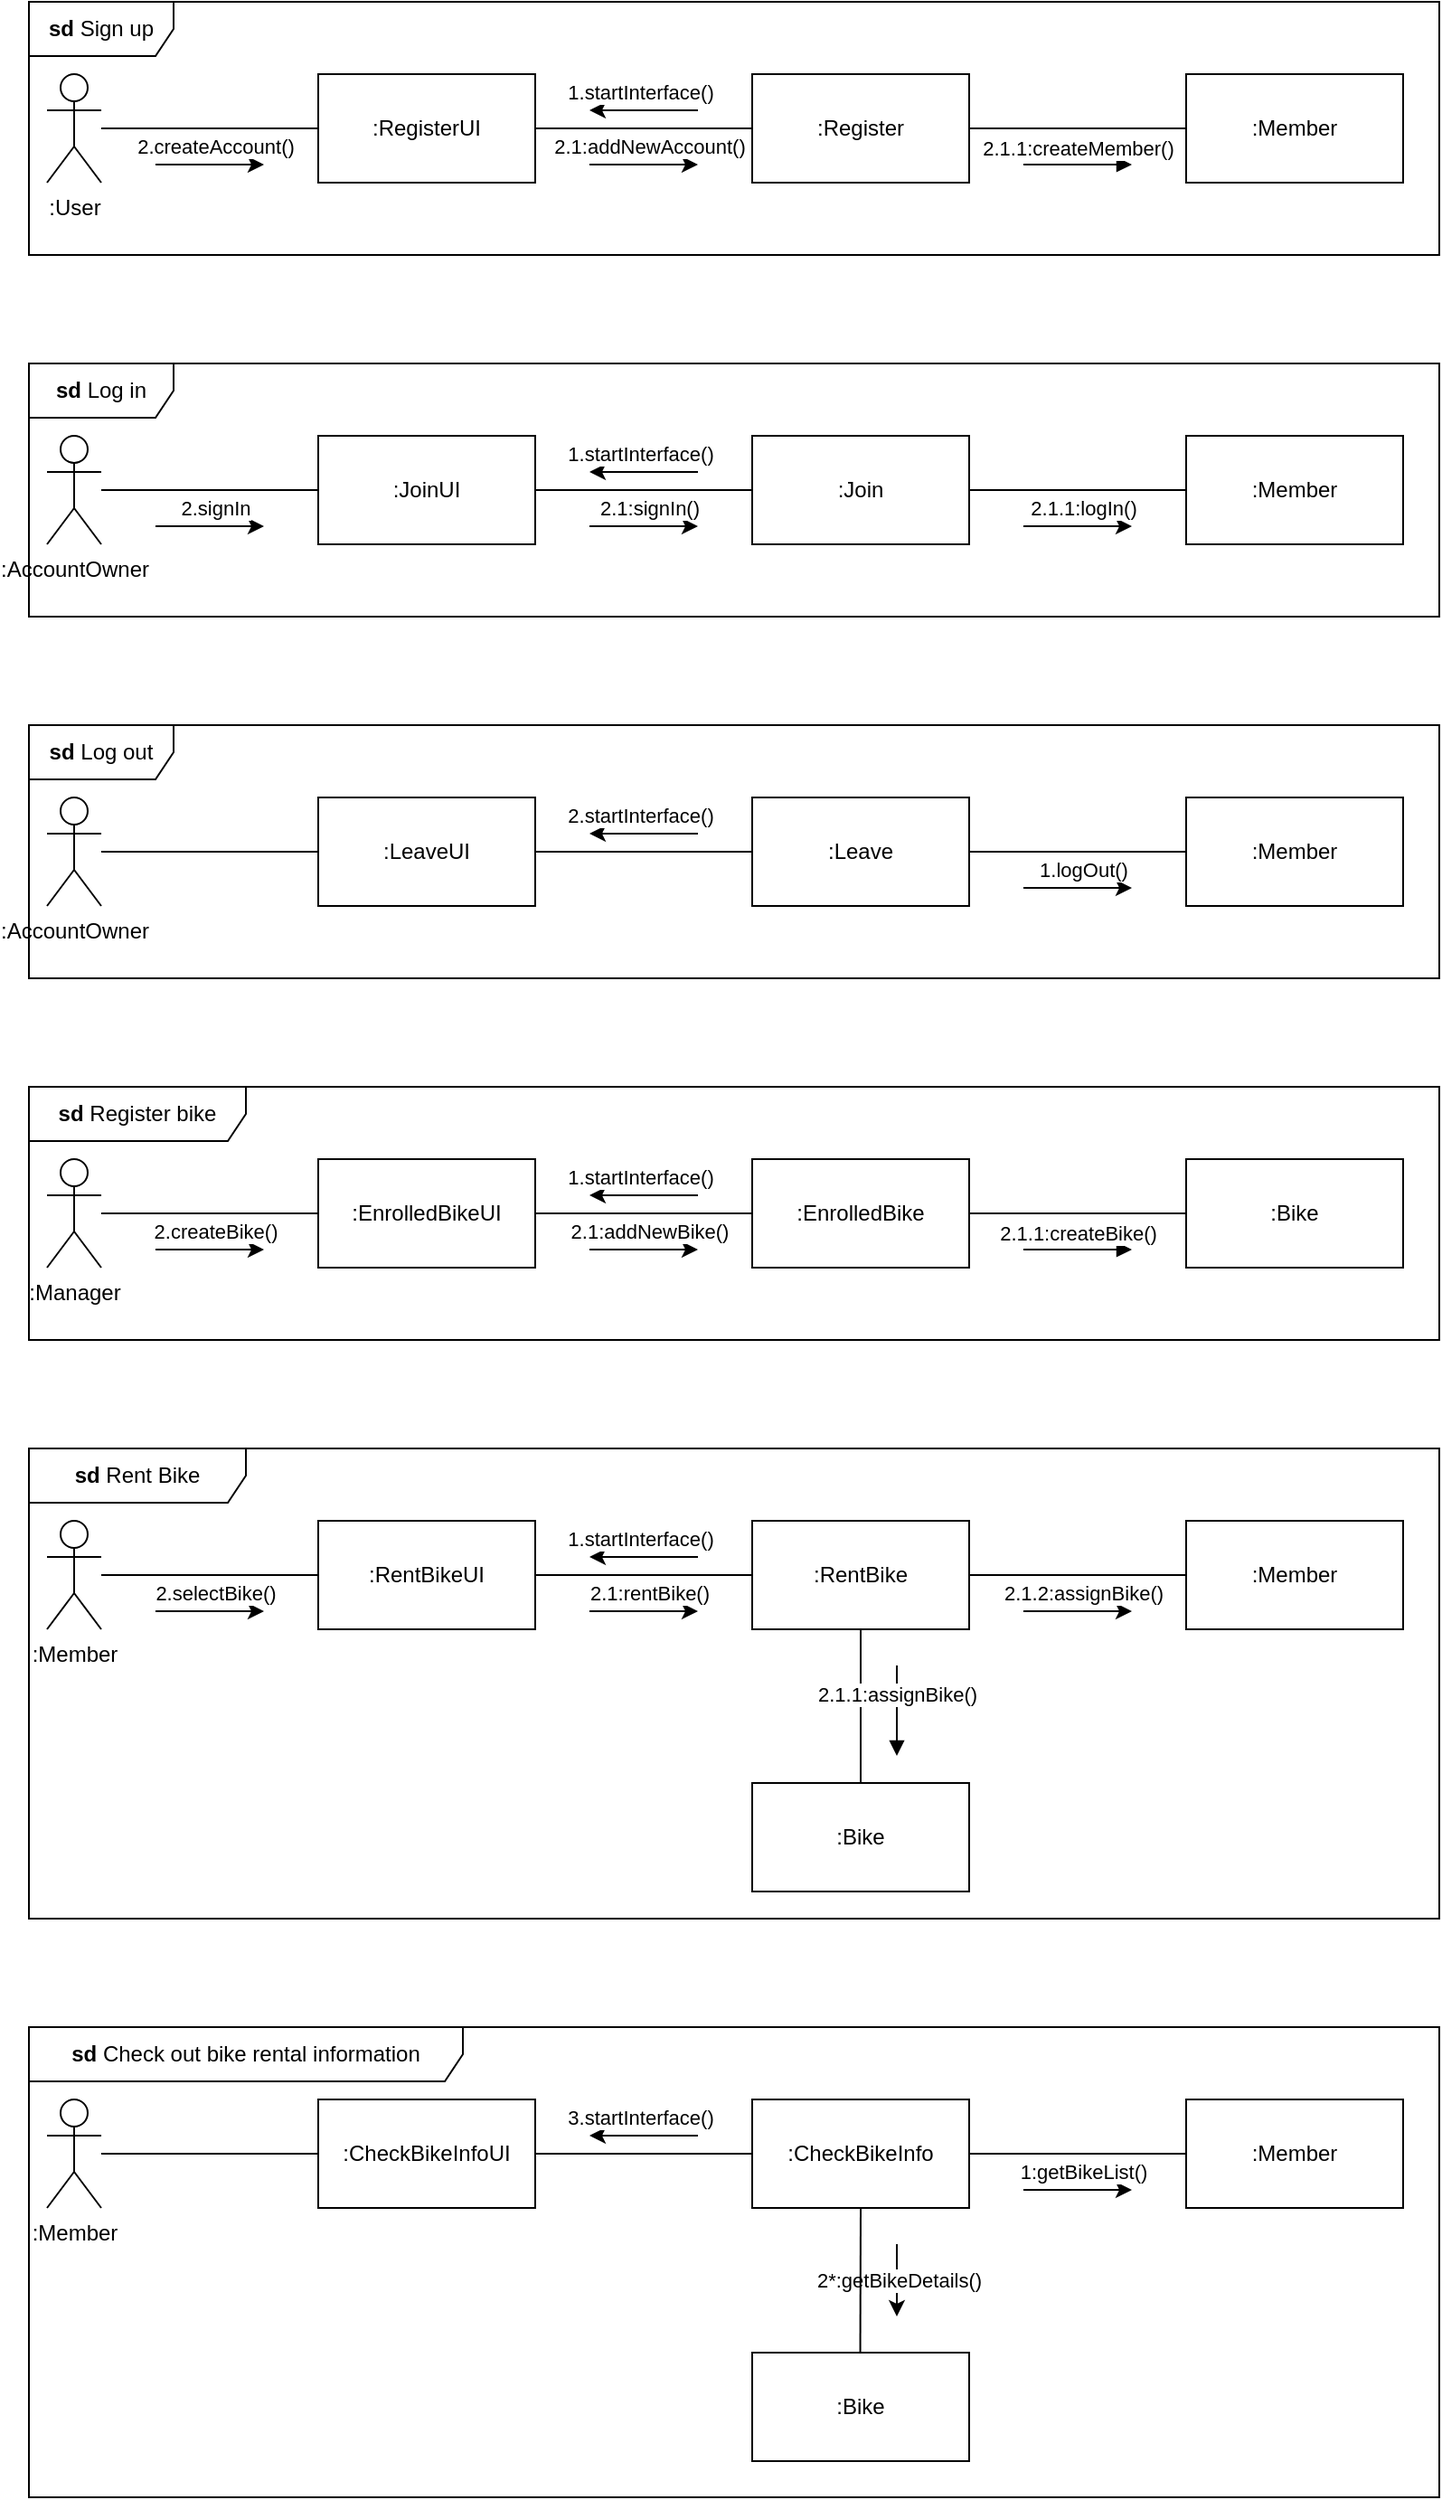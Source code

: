 <mxfile version="27.0.6">
  <diagram name="페이지-1" id="TfwBfcJx_TXcbL4AHAHk">
    <mxGraphModel dx="2864" dy="1061" grid="1" gridSize="10" guides="1" tooltips="1" connect="1" arrows="1" fold="1" page="1" pageScale="1" pageWidth="827" pageHeight="1169" math="0" shadow="0">
      <root>
        <mxCell id="0" />
        <mxCell id="1" parent="0" />
        <mxCell id="0ZEHqHd7t8iUZ4EHQ0J9-8" value="" style="edgeStyle=orthogonalEdgeStyle;rounded=0;orthogonalLoop=1;jettySize=auto;html=1;endArrow=none;startFill=0;" parent="1" source="0ZEHqHd7t8iUZ4EHQ0J9-1" target="0ZEHqHd7t8iUZ4EHQ0J9-2" edge="1">
          <mxGeometry relative="1" as="geometry" />
        </mxCell>
        <mxCell id="0ZEHqHd7t8iUZ4EHQ0J9-1" value=":Register&lt;span style=&quot;background-color: transparent; color: light-dark(rgb(0, 0, 0), rgb(255, 255, 255));&quot;&gt;UI&lt;/span&gt;" style="rounded=0;whiteSpace=wrap;html=1;" parent="1" vertex="1">
          <mxGeometry x="-640" y="80" width="120" height="60" as="geometry" />
        </mxCell>
        <mxCell id="0ZEHqHd7t8iUZ4EHQ0J9-11" value="" style="edgeStyle=orthogonalEdgeStyle;rounded=0;orthogonalLoop=1;jettySize=auto;html=1;endArrow=none;startFill=0;" parent="1" source="0ZEHqHd7t8iUZ4EHQ0J9-2" target="0ZEHqHd7t8iUZ4EHQ0J9-10" edge="1">
          <mxGeometry relative="1" as="geometry" />
        </mxCell>
        <mxCell id="0ZEHqHd7t8iUZ4EHQ0J9-2" value=":Register" style="rounded=0;whiteSpace=wrap;html=1;" parent="1" vertex="1">
          <mxGeometry x="-400" y="80" width="120" height="60" as="geometry" />
        </mxCell>
        <mxCell id="0ZEHqHd7t8iUZ4EHQ0J9-3" value=":User" style="shape=umlActor;verticalLabelPosition=bottom;verticalAlign=top;html=1;outlineConnect=0;" parent="1" vertex="1">
          <mxGeometry x="-790" y="80" width="30" height="60" as="geometry" />
        </mxCell>
        <mxCell id="0ZEHqHd7t8iUZ4EHQ0J9-7" value="" style="endArrow=none;html=1;rounded=0;entryX=0;entryY=0.5;entryDx=0;entryDy=0;" parent="1" source="0ZEHqHd7t8iUZ4EHQ0J9-3" target="0ZEHqHd7t8iUZ4EHQ0J9-1" edge="1">
          <mxGeometry width="50" height="50" relative="1" as="geometry">
            <mxPoint x="-730" y="110" as="sourcePoint" />
            <mxPoint x="-680" y="60" as="targetPoint" />
          </mxGeometry>
        </mxCell>
        <mxCell id="0ZEHqHd7t8iUZ4EHQ0J9-10" value=":Member" style="rounded=0;whiteSpace=wrap;html=1;" parent="1" vertex="1">
          <mxGeometry x="-160" y="80" width="120" height="60" as="geometry" />
        </mxCell>
        <mxCell id="0ZEHqHd7t8iUZ4EHQ0J9-14" value="" style="endArrow=classic;html=1;rounded=0;" parent="1" edge="1">
          <mxGeometry width="50" height="50" relative="1" as="geometry">
            <mxPoint x="-430" y="100" as="sourcePoint" />
            <mxPoint x="-490" y="100" as="targetPoint" />
          </mxGeometry>
        </mxCell>
        <mxCell id="0ZEHqHd7t8iUZ4EHQ0J9-15" value="1.startInterface()" style="edgeLabel;html=1;align=center;verticalAlign=middle;resizable=0;points=[];" parent="0ZEHqHd7t8iUZ4EHQ0J9-14" vertex="1" connectable="0">
          <mxGeometry x="0.08" y="-1" relative="1" as="geometry">
            <mxPoint y="-9" as="offset" />
          </mxGeometry>
        </mxCell>
        <mxCell id="0ZEHqHd7t8iUZ4EHQ0J9-16" value="" style="endArrow=classic;html=1;rounded=0;" parent="1" edge="1">
          <mxGeometry width="50" height="50" relative="1" as="geometry">
            <mxPoint x="-730" y="130" as="sourcePoint" />
            <mxPoint x="-670" y="130" as="targetPoint" />
          </mxGeometry>
        </mxCell>
        <mxCell id="0ZEHqHd7t8iUZ4EHQ0J9-17" value="2.createAccount()" style="edgeLabel;html=1;align=center;verticalAlign=middle;resizable=0;points=[];" parent="0ZEHqHd7t8iUZ4EHQ0J9-16" vertex="1" connectable="0">
          <mxGeometry x="0.08" y="-1" relative="1" as="geometry">
            <mxPoint y="-11" as="offset" />
          </mxGeometry>
        </mxCell>
        <mxCell id="0ZEHqHd7t8iUZ4EHQ0J9-18" value="" style="endArrow=classic;html=1;rounded=0;" parent="1" edge="1">
          <mxGeometry width="50" height="50" relative="1" as="geometry">
            <mxPoint x="-490" y="130" as="sourcePoint" />
            <mxPoint x="-430" y="130" as="targetPoint" />
          </mxGeometry>
        </mxCell>
        <mxCell id="0ZEHqHd7t8iUZ4EHQ0J9-19" value="2.1:addNewAccount()" style="edgeLabel;html=1;align=center;verticalAlign=middle;resizable=0;points=[];" parent="0ZEHqHd7t8iUZ4EHQ0J9-18" vertex="1" connectable="0">
          <mxGeometry x="0.08" y="-1" relative="1" as="geometry">
            <mxPoint y="-11" as="offset" />
          </mxGeometry>
        </mxCell>
        <mxCell id="0ZEHqHd7t8iUZ4EHQ0J9-22" value="&lt;b&gt;sd&lt;/b&gt;&amp;nbsp;Sign up" style="shape=umlFrame;whiteSpace=wrap;html=1;pointerEvents=0;width=80;height=30;" parent="1" vertex="1">
          <mxGeometry x="-800" y="40" width="780" height="140" as="geometry" />
        </mxCell>
        <mxCell id="0ZEHqHd7t8iUZ4EHQ0J9-41" value="" style="edgeStyle=orthogonalEdgeStyle;rounded=0;orthogonalLoop=1;jettySize=auto;html=1;endArrow=none;startFill=0;" parent="1" source="0ZEHqHd7t8iUZ4EHQ0J9-42" target="0ZEHqHd7t8iUZ4EHQ0J9-45" edge="1">
          <mxGeometry relative="1" as="geometry" />
        </mxCell>
        <mxCell id="0ZEHqHd7t8iUZ4EHQ0J9-42" value=":Join&lt;span style=&quot;background-color: transparent; color: light-dark(rgb(0, 0, 0), rgb(255, 255, 255));&quot;&gt;UI&lt;/span&gt;" style="rounded=0;whiteSpace=wrap;html=1;" parent="1" vertex="1">
          <mxGeometry x="-640" y="280" width="120" height="60" as="geometry" />
        </mxCell>
        <mxCell id="0ZEHqHd7t8iUZ4EHQ0J9-43" value="" style="edgeStyle=orthogonalEdgeStyle;rounded=0;orthogonalLoop=1;jettySize=auto;html=1;endArrow=none;startFill=0;" parent="1" source="0ZEHqHd7t8iUZ4EHQ0J9-45" target="0ZEHqHd7t8iUZ4EHQ0J9-48" edge="1">
          <mxGeometry relative="1" as="geometry" />
        </mxCell>
        <mxCell id="0ZEHqHd7t8iUZ4EHQ0J9-45" value=":Join" style="rounded=0;whiteSpace=wrap;html=1;" parent="1" vertex="1">
          <mxGeometry x="-400" y="280" width="120" height="60" as="geometry" />
        </mxCell>
        <mxCell id="0ZEHqHd7t8iUZ4EHQ0J9-46" value=":AccountOwner" style="shape=umlActor;verticalLabelPosition=bottom;verticalAlign=top;html=1;outlineConnect=0;" parent="1" vertex="1">
          <mxGeometry x="-790" y="280" width="30" height="60" as="geometry" />
        </mxCell>
        <mxCell id="0ZEHqHd7t8iUZ4EHQ0J9-47" value="" style="endArrow=none;html=1;rounded=0;entryX=0;entryY=0.5;entryDx=0;entryDy=0;" parent="1" source="0ZEHqHd7t8iUZ4EHQ0J9-46" target="0ZEHqHd7t8iUZ4EHQ0J9-42" edge="1">
          <mxGeometry width="50" height="50" relative="1" as="geometry">
            <mxPoint x="-730" y="310" as="sourcePoint" />
            <mxPoint x="-680" y="260" as="targetPoint" />
          </mxGeometry>
        </mxCell>
        <mxCell id="0ZEHqHd7t8iUZ4EHQ0J9-48" value=":Member" style="rounded=0;whiteSpace=wrap;html=1;" parent="1" vertex="1">
          <mxGeometry x="-160" y="280" width="120" height="60" as="geometry" />
        </mxCell>
        <mxCell id="0ZEHqHd7t8iUZ4EHQ0J9-50" value="" style="endArrow=classic;html=1;rounded=0;" parent="1" edge="1">
          <mxGeometry width="50" height="50" relative="1" as="geometry">
            <mxPoint x="-430" y="300" as="sourcePoint" />
            <mxPoint x="-490" y="300" as="targetPoint" />
          </mxGeometry>
        </mxCell>
        <mxCell id="0ZEHqHd7t8iUZ4EHQ0J9-51" value="1.startInterface()" style="edgeLabel;html=1;align=center;verticalAlign=middle;resizable=0;points=[];" parent="0ZEHqHd7t8iUZ4EHQ0J9-50" vertex="1" connectable="0">
          <mxGeometry x="0.08" y="-1" relative="1" as="geometry">
            <mxPoint y="-9" as="offset" />
          </mxGeometry>
        </mxCell>
        <mxCell id="0ZEHqHd7t8iUZ4EHQ0J9-52" value="" style="endArrow=classic;html=1;rounded=0;" parent="1" edge="1">
          <mxGeometry width="50" height="50" relative="1" as="geometry">
            <mxPoint x="-730" y="330" as="sourcePoint" />
            <mxPoint x="-670" y="330" as="targetPoint" />
          </mxGeometry>
        </mxCell>
        <mxCell id="0ZEHqHd7t8iUZ4EHQ0J9-53" value="2.signIn" style="edgeLabel;html=1;align=center;verticalAlign=middle;resizable=0;points=[];" parent="0ZEHqHd7t8iUZ4EHQ0J9-52" vertex="1" connectable="0">
          <mxGeometry x="0.08" y="-1" relative="1" as="geometry">
            <mxPoint y="-11" as="offset" />
          </mxGeometry>
        </mxCell>
        <mxCell id="0ZEHqHd7t8iUZ4EHQ0J9-54" value="" style="endArrow=classic;html=1;rounded=0;" parent="1" edge="1">
          <mxGeometry width="50" height="50" relative="1" as="geometry">
            <mxPoint x="-490" y="330" as="sourcePoint" />
            <mxPoint x="-430" y="330" as="targetPoint" />
          </mxGeometry>
        </mxCell>
        <mxCell id="0ZEHqHd7t8iUZ4EHQ0J9-55" value="2.1:signIn()" style="edgeLabel;html=1;align=center;verticalAlign=middle;resizable=0;points=[];" parent="0ZEHqHd7t8iUZ4EHQ0J9-54" vertex="1" connectable="0">
          <mxGeometry x="0.08" y="-1" relative="1" as="geometry">
            <mxPoint y="-11" as="offset" />
          </mxGeometry>
        </mxCell>
        <mxCell id="0ZEHqHd7t8iUZ4EHQ0J9-58" value="&lt;b&gt;sd&lt;/b&gt;&amp;nbsp;Log in" style="shape=umlFrame;whiteSpace=wrap;html=1;pointerEvents=0;width=80;height=30;" parent="1" vertex="1">
          <mxGeometry x="-800" y="240" width="780" height="140" as="geometry" />
        </mxCell>
        <mxCell id="0ZEHqHd7t8iUZ4EHQ0J9-68" value="" style="endArrow=classic;html=1;rounded=0;" parent="1" edge="1">
          <mxGeometry width="50" height="50" relative="1" as="geometry">
            <mxPoint x="-250" y="330" as="sourcePoint" />
            <mxPoint x="-190" y="330" as="targetPoint" />
          </mxGeometry>
        </mxCell>
        <mxCell id="0ZEHqHd7t8iUZ4EHQ0J9-69" value="2.1.1:logIn()" style="edgeLabel;html=1;align=center;verticalAlign=middle;resizable=0;points=[];" parent="0ZEHqHd7t8iUZ4EHQ0J9-68" vertex="1" connectable="0">
          <mxGeometry x="0.08" y="-1" relative="1" as="geometry">
            <mxPoint y="-11" as="offset" />
          </mxGeometry>
        </mxCell>
        <mxCell id="0ZEHqHd7t8iUZ4EHQ0J9-70" value="" style="edgeStyle=orthogonalEdgeStyle;rounded=0;orthogonalLoop=1;jettySize=auto;html=1;endArrow=none;startFill=0;" parent="1" source="0ZEHqHd7t8iUZ4EHQ0J9-71" target="0ZEHqHd7t8iUZ4EHQ0J9-73" edge="1">
          <mxGeometry relative="1" as="geometry" />
        </mxCell>
        <mxCell id="0ZEHqHd7t8iUZ4EHQ0J9-71" value=":LeaveUI" style="rounded=0;whiteSpace=wrap;html=1;" parent="1" vertex="1">
          <mxGeometry x="-640" y="480" width="120" height="60" as="geometry" />
        </mxCell>
        <mxCell id="0ZEHqHd7t8iUZ4EHQ0J9-72" value="" style="edgeStyle=orthogonalEdgeStyle;rounded=0;orthogonalLoop=1;jettySize=auto;html=1;endArrow=none;startFill=0;" parent="1" source="0ZEHqHd7t8iUZ4EHQ0J9-73" target="0ZEHqHd7t8iUZ4EHQ0J9-77" edge="1">
          <mxGeometry relative="1" as="geometry" />
        </mxCell>
        <mxCell id="0ZEHqHd7t8iUZ4EHQ0J9-73" value=":Leave" style="rounded=0;whiteSpace=wrap;html=1;" parent="1" vertex="1">
          <mxGeometry x="-400" y="480" width="120" height="60" as="geometry" />
        </mxCell>
        <mxCell id="0ZEHqHd7t8iUZ4EHQ0J9-74" value=":AccountOwner" style="shape=umlActor;verticalLabelPosition=bottom;verticalAlign=top;html=1;outlineConnect=0;" parent="1" vertex="1">
          <mxGeometry x="-790" y="480" width="30" height="60" as="geometry" />
        </mxCell>
        <mxCell id="0ZEHqHd7t8iUZ4EHQ0J9-75" value="" style="endArrow=none;html=1;rounded=0;entryX=0;entryY=0.5;entryDx=0;entryDy=0;" parent="1" source="0ZEHqHd7t8iUZ4EHQ0J9-74" target="0ZEHqHd7t8iUZ4EHQ0J9-71" edge="1">
          <mxGeometry width="50" height="50" relative="1" as="geometry">
            <mxPoint x="-730" y="510" as="sourcePoint" />
            <mxPoint x="-680" y="460" as="targetPoint" />
          </mxGeometry>
        </mxCell>
        <mxCell id="0ZEHqHd7t8iUZ4EHQ0J9-77" value=":Member" style="rounded=0;whiteSpace=wrap;html=1;" parent="1" vertex="1">
          <mxGeometry x="-160" y="480" width="120" height="60" as="geometry" />
        </mxCell>
        <mxCell id="0ZEHqHd7t8iUZ4EHQ0J9-79" value="" style="endArrow=classic;html=1;rounded=0;" parent="1" edge="1">
          <mxGeometry width="50" height="50" relative="1" as="geometry">
            <mxPoint x="-430" y="500" as="sourcePoint" />
            <mxPoint x="-490" y="500" as="targetPoint" />
          </mxGeometry>
        </mxCell>
        <mxCell id="0ZEHqHd7t8iUZ4EHQ0J9-80" value="2.startInterface()" style="edgeLabel;html=1;align=center;verticalAlign=middle;resizable=0;points=[];" parent="0ZEHqHd7t8iUZ4EHQ0J9-79" vertex="1" connectable="0">
          <mxGeometry x="0.08" y="-1" relative="1" as="geometry">
            <mxPoint y="-9" as="offset" />
          </mxGeometry>
        </mxCell>
        <mxCell id="0ZEHqHd7t8iUZ4EHQ0J9-85" value="&lt;b&gt;sd&lt;/b&gt;&amp;nbsp;Log out" style="shape=umlFrame;whiteSpace=wrap;html=1;pointerEvents=0;width=80;height=30;" parent="1" vertex="1">
          <mxGeometry x="-800" y="440" width="780" height="140" as="geometry" />
        </mxCell>
        <mxCell id="0ZEHqHd7t8iUZ4EHQ0J9-90" value="" style="endArrow=classic;html=1;rounded=0;" parent="1" edge="1">
          <mxGeometry width="50" height="50" relative="1" as="geometry">
            <mxPoint x="-250" y="530" as="sourcePoint" />
            <mxPoint x="-190" y="530" as="targetPoint" />
          </mxGeometry>
        </mxCell>
        <mxCell id="0ZEHqHd7t8iUZ4EHQ0J9-91" value="1.logOut()" style="edgeLabel;html=1;align=center;verticalAlign=middle;resizable=0;points=[];" parent="0ZEHqHd7t8iUZ4EHQ0J9-90" vertex="1" connectable="0">
          <mxGeometry x="0.08" y="-1" relative="1" as="geometry">
            <mxPoint y="-11" as="offset" />
          </mxGeometry>
        </mxCell>
        <mxCell id="0ZEHqHd7t8iUZ4EHQ0J9-92" value="" style="edgeStyle=orthogonalEdgeStyle;rounded=0;orthogonalLoop=1;jettySize=auto;html=1;endArrow=none;startFill=0;" parent="1" source="0ZEHqHd7t8iUZ4EHQ0J9-93" target="0ZEHqHd7t8iUZ4EHQ0J9-95" edge="1">
          <mxGeometry relative="1" as="geometry" />
        </mxCell>
        <mxCell id="0ZEHqHd7t8iUZ4EHQ0J9-93" value=":EnrolledBikeUI" style="rounded=0;whiteSpace=wrap;html=1;" parent="1" vertex="1">
          <mxGeometry x="-640" y="680" width="120" height="60" as="geometry" />
        </mxCell>
        <mxCell id="0ZEHqHd7t8iUZ4EHQ0J9-94" value="" style="edgeStyle=orthogonalEdgeStyle;rounded=0;orthogonalLoop=1;jettySize=auto;html=1;endArrow=none;startFill=0;" parent="1" source="0ZEHqHd7t8iUZ4EHQ0J9-95" target="0ZEHqHd7t8iUZ4EHQ0J9-99" edge="1">
          <mxGeometry relative="1" as="geometry" />
        </mxCell>
        <mxCell id="0ZEHqHd7t8iUZ4EHQ0J9-95" value=":EnrolledBike" style="rounded=0;whiteSpace=wrap;html=1;" parent="1" vertex="1">
          <mxGeometry x="-400" y="680" width="120" height="60" as="geometry" />
        </mxCell>
        <mxCell id="0ZEHqHd7t8iUZ4EHQ0J9-96" value=":Manager" style="shape=umlActor;verticalLabelPosition=bottom;verticalAlign=top;html=1;outlineConnect=0;" parent="1" vertex="1">
          <mxGeometry x="-790" y="680" width="30" height="60" as="geometry" />
        </mxCell>
        <mxCell id="0ZEHqHd7t8iUZ4EHQ0J9-97" value="" style="endArrow=none;html=1;rounded=0;entryX=0;entryY=0.5;entryDx=0;entryDy=0;" parent="1" source="0ZEHqHd7t8iUZ4EHQ0J9-96" target="0ZEHqHd7t8iUZ4EHQ0J9-93" edge="1">
          <mxGeometry width="50" height="50" relative="1" as="geometry">
            <mxPoint x="-730" y="710" as="sourcePoint" />
            <mxPoint x="-680" y="660" as="targetPoint" />
          </mxGeometry>
        </mxCell>
        <mxCell id="0ZEHqHd7t8iUZ4EHQ0J9-99" value=":Bike" style="rounded=0;whiteSpace=wrap;html=1;" parent="1" vertex="1">
          <mxGeometry x="-160" y="680" width="120" height="60" as="geometry" />
        </mxCell>
        <mxCell id="0ZEHqHd7t8iUZ4EHQ0J9-101" value="" style="endArrow=classic;html=1;rounded=0;" parent="1" edge="1">
          <mxGeometry width="50" height="50" relative="1" as="geometry">
            <mxPoint x="-430" y="700" as="sourcePoint" />
            <mxPoint x="-490" y="700" as="targetPoint" />
          </mxGeometry>
        </mxCell>
        <mxCell id="0ZEHqHd7t8iUZ4EHQ0J9-102" value="1.startInterface()" style="edgeLabel;html=1;align=center;verticalAlign=middle;resizable=0;points=[];" parent="0ZEHqHd7t8iUZ4EHQ0J9-101" vertex="1" connectable="0">
          <mxGeometry x="0.08" y="-1" relative="1" as="geometry">
            <mxPoint y="-9" as="offset" />
          </mxGeometry>
        </mxCell>
        <mxCell id="0ZEHqHd7t8iUZ4EHQ0J9-103" value="" style="endArrow=classic;html=1;rounded=0;" parent="1" edge="1">
          <mxGeometry width="50" height="50" relative="1" as="geometry">
            <mxPoint x="-730" y="730" as="sourcePoint" />
            <mxPoint x="-670" y="730" as="targetPoint" />
          </mxGeometry>
        </mxCell>
        <mxCell id="0ZEHqHd7t8iUZ4EHQ0J9-104" value="2.createBike()" style="edgeLabel;html=1;align=center;verticalAlign=middle;resizable=0;points=[];" parent="0ZEHqHd7t8iUZ4EHQ0J9-103" vertex="1" connectable="0">
          <mxGeometry x="0.08" y="-1" relative="1" as="geometry">
            <mxPoint y="-11" as="offset" />
          </mxGeometry>
        </mxCell>
        <mxCell id="0ZEHqHd7t8iUZ4EHQ0J9-105" value="" style="endArrow=classic;html=1;rounded=0;" parent="1" edge="1">
          <mxGeometry width="50" height="50" relative="1" as="geometry">
            <mxPoint x="-490" y="730" as="sourcePoint" />
            <mxPoint x="-430" y="730" as="targetPoint" />
          </mxGeometry>
        </mxCell>
        <mxCell id="0ZEHqHd7t8iUZ4EHQ0J9-106" value="2.1:addNewBike()" style="edgeLabel;html=1;align=center;verticalAlign=middle;resizable=0;points=[];" parent="0ZEHqHd7t8iUZ4EHQ0J9-105" vertex="1" connectable="0">
          <mxGeometry x="0.08" y="-1" relative="1" as="geometry">
            <mxPoint y="-11" as="offset" />
          </mxGeometry>
        </mxCell>
        <mxCell id="0ZEHqHd7t8iUZ4EHQ0J9-107" value="&lt;b&gt;sd&lt;/b&gt;&amp;nbsp;Register bike" style="shape=umlFrame;whiteSpace=wrap;html=1;pointerEvents=0;width=120;height=30;" parent="1" vertex="1">
          <mxGeometry x="-800" y="640" width="780" height="140" as="geometry" />
        </mxCell>
        <mxCell id="0ZEHqHd7t8iUZ4EHQ0J9-118" value="" style="edgeStyle=orthogonalEdgeStyle;rounded=0;orthogonalLoop=1;jettySize=auto;html=1;endArrow=none;startFill=0;" parent="1" source="0ZEHqHd7t8iUZ4EHQ0J9-119" target="0ZEHqHd7t8iUZ4EHQ0J9-122" edge="1">
          <mxGeometry relative="1" as="geometry" />
        </mxCell>
        <mxCell id="0ZEHqHd7t8iUZ4EHQ0J9-119" value=":RentBikeUI" style="rounded=0;whiteSpace=wrap;html=1;" parent="1" vertex="1">
          <mxGeometry x="-640" y="880" width="120" height="60" as="geometry" />
        </mxCell>
        <mxCell id="0ZEHqHd7t8iUZ4EHQ0J9-120" value="" style="edgeStyle=orthogonalEdgeStyle;rounded=0;orthogonalLoop=1;jettySize=auto;html=1;endArrow=none;startFill=0;" parent="1" source="0ZEHqHd7t8iUZ4EHQ0J9-122" target="0ZEHqHd7t8iUZ4EHQ0J9-125" edge="1">
          <mxGeometry relative="1" as="geometry" />
        </mxCell>
        <mxCell id="-vyaur1Un84xcZUT0xZy-5" value="" style="edgeStyle=orthogonalEdgeStyle;rounded=0;orthogonalLoop=1;jettySize=auto;html=1;endArrow=none;startFill=0;" edge="1" parent="1" source="0ZEHqHd7t8iUZ4EHQ0J9-122" target="lkCe4IDrxySDpFvIRtou-5">
          <mxGeometry relative="1" as="geometry" />
        </mxCell>
        <mxCell id="0ZEHqHd7t8iUZ4EHQ0J9-122" value=":RentBike" style="rounded=0;whiteSpace=wrap;html=1;" parent="1" vertex="1">
          <mxGeometry x="-400" y="880" width="120" height="60" as="geometry" />
        </mxCell>
        <mxCell id="0ZEHqHd7t8iUZ4EHQ0J9-123" value=":Member" style="shape=umlActor;verticalLabelPosition=bottom;verticalAlign=top;html=1;outlineConnect=0;" parent="1" vertex="1">
          <mxGeometry x="-790" y="880" width="30" height="60" as="geometry" />
        </mxCell>
        <mxCell id="0ZEHqHd7t8iUZ4EHQ0J9-124" value="" style="endArrow=none;html=1;rounded=0;entryX=0;entryY=0.5;entryDx=0;entryDy=0;" parent="1" source="0ZEHqHd7t8iUZ4EHQ0J9-123" target="0ZEHqHd7t8iUZ4EHQ0J9-119" edge="1">
          <mxGeometry width="50" height="50" relative="1" as="geometry">
            <mxPoint x="-730" y="910" as="sourcePoint" />
            <mxPoint x="-680" y="860" as="targetPoint" />
          </mxGeometry>
        </mxCell>
        <mxCell id="0ZEHqHd7t8iUZ4EHQ0J9-125" value=":Member" style="rounded=0;whiteSpace=wrap;html=1;" parent="1" vertex="1">
          <mxGeometry x="-160" y="880" width="120" height="60" as="geometry" />
        </mxCell>
        <mxCell id="0ZEHqHd7t8iUZ4EHQ0J9-127" value="" style="endArrow=classic;html=1;rounded=0;" parent="1" edge="1">
          <mxGeometry width="50" height="50" relative="1" as="geometry">
            <mxPoint x="-430" y="900" as="sourcePoint" />
            <mxPoint x="-490" y="900" as="targetPoint" />
          </mxGeometry>
        </mxCell>
        <mxCell id="0ZEHqHd7t8iUZ4EHQ0J9-128" value="1.startInterface()" style="edgeLabel;html=1;align=center;verticalAlign=middle;resizable=0;points=[];" parent="0ZEHqHd7t8iUZ4EHQ0J9-127" vertex="1" connectable="0">
          <mxGeometry x="0.08" y="-1" relative="1" as="geometry">
            <mxPoint y="-9" as="offset" />
          </mxGeometry>
        </mxCell>
        <mxCell id="0ZEHqHd7t8iUZ4EHQ0J9-129" value="" style="endArrow=classic;html=1;rounded=0;" parent="1" edge="1">
          <mxGeometry width="50" height="50" relative="1" as="geometry">
            <mxPoint x="-730" y="930" as="sourcePoint" />
            <mxPoint x="-670" y="930" as="targetPoint" />
          </mxGeometry>
        </mxCell>
        <mxCell id="0ZEHqHd7t8iUZ4EHQ0J9-130" value="2.selectBike()" style="edgeLabel;html=1;align=center;verticalAlign=middle;resizable=0;points=[];" parent="0ZEHqHd7t8iUZ4EHQ0J9-129" vertex="1" connectable="0">
          <mxGeometry x="0.08" y="-1" relative="1" as="geometry">
            <mxPoint y="-11" as="offset" />
          </mxGeometry>
        </mxCell>
        <mxCell id="0ZEHqHd7t8iUZ4EHQ0J9-131" value="" style="endArrow=classic;html=1;rounded=0;" parent="1" edge="1">
          <mxGeometry width="50" height="50" relative="1" as="geometry">
            <mxPoint x="-490" y="930" as="sourcePoint" />
            <mxPoint x="-430" y="930" as="targetPoint" />
          </mxGeometry>
        </mxCell>
        <mxCell id="0ZEHqHd7t8iUZ4EHQ0J9-132" value="2.1:rentBike()" style="edgeLabel;html=1;align=center;verticalAlign=middle;resizable=0;points=[];" parent="0ZEHqHd7t8iUZ4EHQ0J9-131" vertex="1" connectable="0">
          <mxGeometry x="0.08" y="-1" relative="1" as="geometry">
            <mxPoint y="-11" as="offset" />
          </mxGeometry>
        </mxCell>
        <mxCell id="0ZEHqHd7t8iUZ4EHQ0J9-133" value="&lt;b&gt;sd&lt;/b&gt;&amp;nbsp;Rent Bike" style="shape=umlFrame;whiteSpace=wrap;html=1;pointerEvents=0;width=120;height=30;" parent="1" vertex="1">
          <mxGeometry x="-800" y="840" width="780" height="260" as="geometry" />
        </mxCell>
        <mxCell id="0ZEHqHd7t8iUZ4EHQ0J9-139" value="" style="endArrow=classic;html=1;rounded=0;" parent="1" edge="1">
          <mxGeometry width="50" height="50" relative="1" as="geometry">
            <mxPoint x="-250" y="930" as="sourcePoint" />
            <mxPoint x="-190" y="930" as="targetPoint" />
          </mxGeometry>
        </mxCell>
        <mxCell id="0ZEHqHd7t8iUZ4EHQ0J9-140" value="2.1.2:assignBike()" style="edgeLabel;html=1;align=center;verticalAlign=middle;resizable=0;points=[];" parent="0ZEHqHd7t8iUZ4EHQ0J9-139" vertex="1" connectable="0">
          <mxGeometry x="0.08" y="-1" relative="1" as="geometry">
            <mxPoint y="-11" as="offset" />
          </mxGeometry>
        </mxCell>
        <mxCell id="0ZEHqHd7t8iUZ4EHQ0J9-141" value="" style="edgeStyle=orthogonalEdgeStyle;rounded=0;orthogonalLoop=1;jettySize=auto;html=1;endArrow=none;startFill=0;" parent="1" source="0ZEHqHd7t8iUZ4EHQ0J9-142" target="0ZEHqHd7t8iUZ4EHQ0J9-144" edge="1">
          <mxGeometry relative="1" as="geometry" />
        </mxCell>
        <mxCell id="0ZEHqHd7t8iUZ4EHQ0J9-142" value=":CheckBikeInfoUI" style="rounded=0;whiteSpace=wrap;html=1;" parent="1" vertex="1">
          <mxGeometry x="-640" y="1200" width="120" height="60" as="geometry" />
        </mxCell>
        <mxCell id="0ZEHqHd7t8iUZ4EHQ0J9-143" value="" style="edgeStyle=orthogonalEdgeStyle;rounded=0;orthogonalLoop=1;jettySize=auto;html=1;endArrow=none;startFill=0;" parent="1" source="0ZEHqHd7t8iUZ4EHQ0J9-144" target="0ZEHqHd7t8iUZ4EHQ0J9-149" edge="1">
          <mxGeometry relative="1" as="geometry" />
        </mxCell>
        <mxCell id="0ZEHqHd7t8iUZ4EHQ0J9-144" value=":CheckBikeInfo" style="rounded=0;whiteSpace=wrap;html=1;" parent="1" vertex="1">
          <mxGeometry x="-400" y="1200" width="120" height="60" as="geometry" />
        </mxCell>
        <mxCell id="0ZEHqHd7t8iUZ4EHQ0J9-145" value=":Member" style="shape=umlActor;verticalLabelPosition=bottom;verticalAlign=top;html=1;outlineConnect=0;" parent="1" vertex="1">
          <mxGeometry x="-790" y="1200" width="30" height="60" as="geometry" />
        </mxCell>
        <mxCell id="0ZEHqHd7t8iUZ4EHQ0J9-146" value="" style="endArrow=none;html=1;rounded=0;entryX=0;entryY=0.5;entryDx=0;entryDy=0;" parent="1" source="0ZEHqHd7t8iUZ4EHQ0J9-145" target="0ZEHqHd7t8iUZ4EHQ0J9-142" edge="1">
          <mxGeometry width="50" height="50" relative="1" as="geometry">
            <mxPoint x="-730" y="1230" as="sourcePoint" />
            <mxPoint x="-680" y="1180" as="targetPoint" />
          </mxGeometry>
        </mxCell>
        <mxCell id="0ZEHqHd7t8iUZ4EHQ0J9-149" value=":Member" style="rounded=0;whiteSpace=wrap;html=1;" parent="1" vertex="1">
          <mxGeometry x="-160" y="1200" width="120" height="60" as="geometry" />
        </mxCell>
        <mxCell id="0ZEHqHd7t8iUZ4EHQ0J9-150" value=":Bike" style="rounded=0;whiteSpace=wrap;html=1;" parent="1" vertex="1">
          <mxGeometry x="-400" y="1340" width="120" height="60" as="geometry" />
        </mxCell>
        <mxCell id="0ZEHqHd7t8iUZ4EHQ0J9-151" value="" style="endArrow=classic;html=1;rounded=0;" parent="1" edge="1">
          <mxGeometry width="50" height="50" relative="1" as="geometry">
            <mxPoint x="-430" y="1220" as="sourcePoint" />
            <mxPoint x="-490" y="1220" as="targetPoint" />
          </mxGeometry>
        </mxCell>
        <mxCell id="0ZEHqHd7t8iUZ4EHQ0J9-152" value="3.startInterface()" style="edgeLabel;html=1;align=center;verticalAlign=middle;resizable=0;points=[];" parent="0ZEHqHd7t8iUZ4EHQ0J9-151" vertex="1" connectable="0">
          <mxGeometry x="0.08" y="-1" relative="1" as="geometry">
            <mxPoint y="-9" as="offset" />
          </mxGeometry>
        </mxCell>
        <mxCell id="0ZEHqHd7t8iUZ4EHQ0J9-157" value="&lt;b&gt;sd&lt;/b&gt;&amp;nbsp;Check out bike rental information" style="shape=umlFrame;whiteSpace=wrap;html=1;pointerEvents=0;width=240;height=30;" parent="1" vertex="1">
          <mxGeometry x="-800" y="1160" width="780" height="260" as="geometry" />
        </mxCell>
        <mxCell id="0ZEHqHd7t8iUZ4EHQ0J9-158" value="" style="endArrow=classic;html=1;rounded=0;entryX=0.5;entryY=0;entryDx=0;entryDy=0;" parent="1" edge="1">
          <mxGeometry width="50" height="50" relative="1" as="geometry">
            <mxPoint x="-320" y="1280" as="sourcePoint" />
            <mxPoint x="-320" y="1320" as="targetPoint" />
          </mxGeometry>
        </mxCell>
        <mxCell id="0ZEHqHd7t8iUZ4EHQ0J9-159" value="2*:&lt;span style=&quot;background-color: light-dark(#ffffff, var(--ge-dark-color, #121212)); color: light-dark(rgb(0, 0, 0), rgb(255, 255, 255));&quot;&gt;getBikeDetails()&lt;/span&gt;" style="edgeLabel;html=1;align=center;verticalAlign=middle;resizable=0;points=[];" parent="0ZEHqHd7t8iUZ4EHQ0J9-158" vertex="1" connectable="0">
          <mxGeometry x="0.007" y="1" relative="1" as="geometry">
            <mxPoint as="offset" />
          </mxGeometry>
        </mxCell>
        <mxCell id="0ZEHqHd7t8iUZ4EHQ0J9-161" value="" style="endArrow=classic;html=1;rounded=0;" parent="1" edge="1">
          <mxGeometry width="50" height="50" relative="1" as="geometry">
            <mxPoint x="-250" y="1250" as="sourcePoint" />
            <mxPoint x="-190" y="1250" as="targetPoint" />
          </mxGeometry>
        </mxCell>
        <mxCell id="0ZEHqHd7t8iUZ4EHQ0J9-162" value="1:getBikeList()" style="edgeLabel;html=1;align=center;verticalAlign=middle;resizable=0;points=[];" parent="0ZEHqHd7t8iUZ4EHQ0J9-161" vertex="1" connectable="0">
          <mxGeometry x="0.08" y="-1" relative="1" as="geometry">
            <mxPoint y="-11" as="offset" />
          </mxGeometry>
        </mxCell>
        <mxCell id="lkCe4IDrxySDpFvIRtou-5" value=":Bike" style="rounded=0;whiteSpace=wrap;html=1;" parent="1" vertex="1">
          <mxGeometry x="-400" y="1025" width="120" height="60" as="geometry" />
        </mxCell>
        <mxCell id="lkCe4IDrxySDpFvIRtou-12" value="" style="endArrow=none;html=1;rounded=0;entryX=0.5;entryY=0;entryDx=0;entryDy=0;exitX=0.5;exitY=1;exitDx=0;exitDy=0;" parent="1" edge="1" source="0ZEHqHd7t8iUZ4EHQ0J9-144">
          <mxGeometry width="50" height="50" relative="1" as="geometry">
            <mxPoint x="-340.23" y="1290" as="sourcePoint" />
            <mxPoint x="-340.23" y="1340" as="targetPoint" />
          </mxGeometry>
        </mxCell>
        <mxCell id="-vyaur1Un84xcZUT0xZy-3" value="2.1.1:createMember()" style="html=1;verticalAlign=bottom;endArrow=block;curved=0;rounded=0;" edge="1" parent="1">
          <mxGeometry width="80" relative="1" as="geometry">
            <mxPoint x="-250" y="130" as="sourcePoint" />
            <mxPoint x="-190" y="130" as="targetPoint" />
          </mxGeometry>
        </mxCell>
        <mxCell id="-vyaur1Un84xcZUT0xZy-4" value="2.1.1:createBike()" style="html=1;verticalAlign=bottom;endArrow=block;curved=0;rounded=0;" edge="1" parent="1">
          <mxGeometry width="80" relative="1" as="geometry">
            <mxPoint x="-250" y="730" as="sourcePoint" />
            <mxPoint x="-190" y="730" as="targetPoint" />
          </mxGeometry>
        </mxCell>
        <mxCell id="-vyaur1Un84xcZUT0xZy-6" value="2.1.1:assignBike()" style="html=1;verticalAlign=bottom;endArrow=block;curved=0;rounded=0;" edge="1" parent="1">
          <mxGeometry width="80" relative="1" as="geometry">
            <mxPoint x="-320" y="960" as="sourcePoint" />
            <mxPoint x="-320" y="1010" as="targetPoint" />
          </mxGeometry>
        </mxCell>
      </root>
    </mxGraphModel>
  </diagram>
</mxfile>
